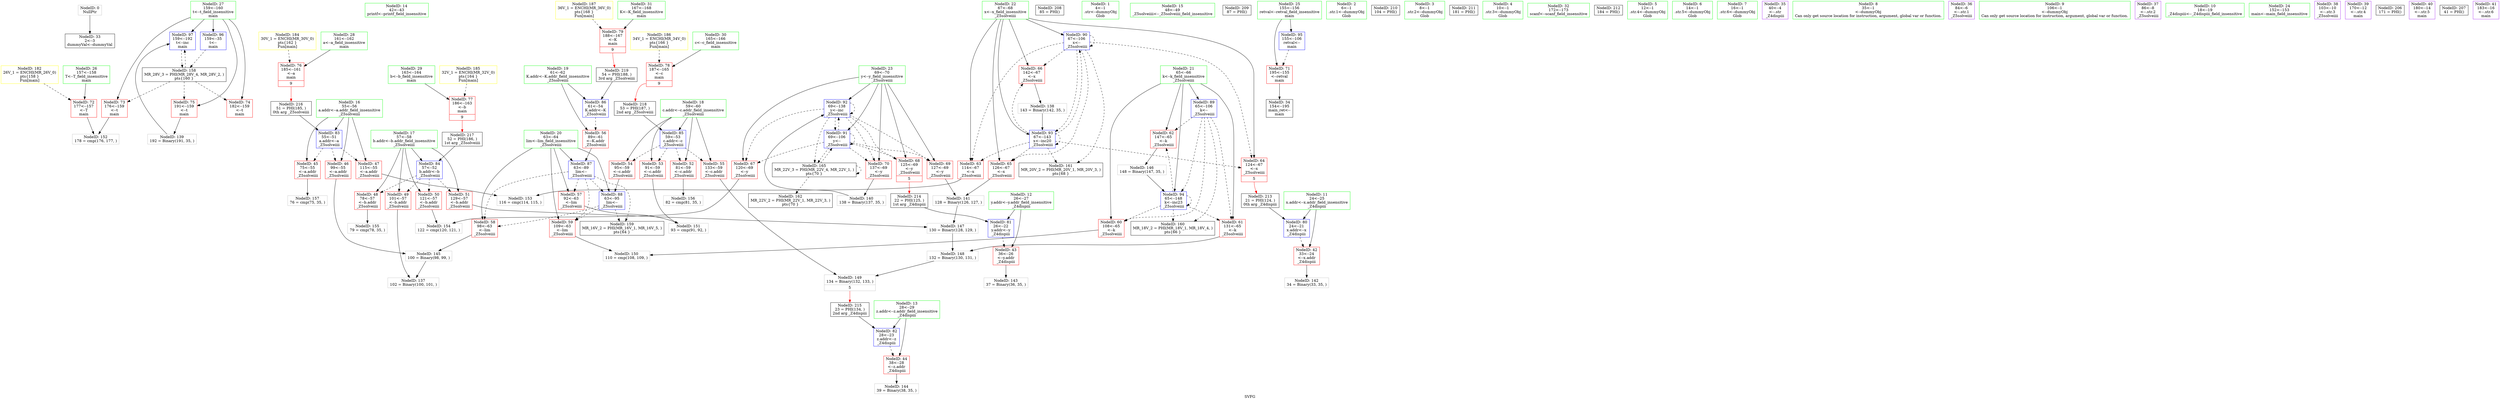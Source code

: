 digraph "SVFG" {
	label="SVFG";

	Node0x55b498145920 [shape=record,color=grey,label="{NodeID: 0\nNullPtr}"];
	Node0x55b498145920 -> Node0x55b49814e250[style=solid];
	Node0x55b49814ef80 [shape=record,color=blue,label="{NodeID: 97\n159\<--192\nt\<--inc\nmain\n}"];
	Node0x55b49814ef80 -> Node0x55b49815ccc0[style=dashed];
	Node0x55b49814d250 [shape=record,color=green,label="{NodeID: 14\n42\<--43\nprintf\<--printf_field_insensitive\n}"];
	Node0x55b49814de10 [shape=record,color=green,label="{NodeID: 28\n161\<--162\na\<--a_field_insensitive\nmain\n}"];
	Node0x55b49814de10 -> Node0x55b498151590[style=solid];
	Node0x55b49816d2b0 [shape=record,color=black,label="{NodeID: 208\n85 = PHI()\n}"];
	Node0x55b49814e9d0 [shape=record,color=red,label="{NodeID: 42\n33\<--24\n\<--x.addr\n_Z4dispiii\n}"];
	Node0x55b49814e9d0 -> Node0x55b49814fb80[style=solid];
	Node0x55b49814f700 [shape=record,color=grey,label="{NodeID: 139\n192 = Binary(191, 35, )\n}"];
	Node0x55b49814f700 -> Node0x55b49814ef80[style=solid];
	Node0x55b498150550 [shape=record,color=red,label="{NodeID: 56\n89\<--61\n\<--K.addr\n_Z5solveiiii\n}"];
	Node0x55b498150550 -> Node0x55b498151e80[style=solid];
	Node0x55b498157280 [shape=record,color=grey,label="{NodeID: 153\n116 = cmp(114, 115, )\n}"];
	Node0x55b4981510b0 [shape=record,color=red,label="{NodeID: 70\n137\<--69\n\<--y\n_Z5solveiiii\n}"];
	Node0x55b4981510b0 -> Node0x55b49814f880[style=solid];
	Node0x55b498151c10 [shape=record,color=blue,label="{NodeID: 84\n57\<--52\nb.addr\<--b\n_Z5solveiiii\n}"];
	Node0x55b498151c10 -> Node0x55b49814fed0[style=dashed];
	Node0x55b498151c10 -> Node0x55b49814ffa0[style=dashed];
	Node0x55b498151c10 -> Node0x55b498150070[style=dashed];
	Node0x55b498151c10 -> Node0x55b498150140[style=dashed];
	Node0x55b4981449c0 [shape=record,color=green,label="{NodeID: 1\n4\<--1\n.str\<--dummyObj\nGlob }"];
	Node0x55b49814d320 [shape=record,color=green,label="{NodeID: 15\n48\<--49\n_Z5solveiiii\<--_Z5solveiiii_field_insensitive\n}"];
	Node0x55b49814dee0 [shape=record,color=green,label="{NodeID: 29\n163\<--164\nb\<--b_field_insensitive\nmain\n}"];
	Node0x55b49814dee0 -> Node0x55b498151660[style=solid];
	Node0x55b49816d3b0 [shape=record,color=black,label="{NodeID: 209\n87 = PHI()\n}"];
	Node0x55b49814eaa0 [shape=record,color=red,label="{NodeID: 43\n36\<--26\n\<--y.addr\n_Z4dispiii\n}"];
	Node0x55b49814eaa0 -> Node0x55b49814fd00[style=solid];
	Node0x55b49814f880 [shape=record,color=grey,label="{NodeID: 140\n138 = Binary(137, 35, )\n}"];
	Node0x55b49814f880 -> Node0x55b498152290[style=solid];
	Node0x55b498150620 [shape=record,color=red,label="{NodeID: 57\n92\<--63\n\<--lim\n_Z5solveiiii\n}"];
	Node0x55b498150620 -> Node0x55b498156f80[style=solid];
	Node0x55b498157400 [shape=record,color=grey,label="{NodeID: 154\n122 = cmp(120, 121, )\n}"];
	Node0x55b498151180 [shape=record,color=red,label="{NodeID: 71\n195\<--155\n\<--retval\nmain\n}"];
	Node0x55b498151180 -> Node0x55b49814e350[style=solid];
	Node0x55b498151ce0 [shape=record,color=blue,label="{NodeID: 85\n59\<--53\nc.addr\<--c\n_Z5solveiiii\n}"];
	Node0x55b498151ce0 -> Node0x55b498150210[style=dashed];
	Node0x55b498151ce0 -> Node0x55b4981502e0[style=dashed];
	Node0x55b498151ce0 -> Node0x55b4981503b0[style=dashed];
	Node0x55b498151ce0 -> Node0x55b498150480[style=dashed];
	Node0x55b49814c3a0 [shape=record,color=green,label="{NodeID: 2\n6\<--1\n.str.1\<--dummyObj\nGlob }"];
	Node0x55b498161de0 [shape=record,color=yellow,style=double,label="{NodeID: 182\n26V_1 = ENCHI(MR_26V_0)\npts\{158 \}\nFun[main]}"];
	Node0x55b498161de0 -> Node0x55b498151250[style=dashed];
	Node0x55b49814d420 [shape=record,color=green,label="{NodeID: 16\n55\<--56\na.addr\<--a.addr_field_insensitive\n_Z5solveiiii\n}"];
	Node0x55b49814d420 -> Node0x55b49814ec40[style=solid];
	Node0x55b49814d420 -> Node0x55b49814ed10[style=solid];
	Node0x55b49814d420 -> Node0x55b49814ede0[style=solid];
	Node0x55b49814d420 -> Node0x55b498151b40[style=solid];
	Node0x55b49814dfb0 [shape=record,color=green,label="{NodeID: 30\n165\<--166\nc\<--c_field_insensitive\nmain\n}"];
	Node0x55b49814dfb0 -> Node0x55b498151730[style=solid];
	Node0x55b49816d4b0 [shape=record,color=black,label="{NodeID: 210\n104 = PHI()\n}"];
	Node0x55b49814eb70 [shape=record,color=red,label="{NodeID: 44\n38\<--28\n\<--z.addr\n_Z4dispiii\n}"];
	Node0x55b49814eb70 -> Node0x55b498156540[style=solid];
	Node0x55b49814fa00 [shape=record,color=grey,label="{NodeID: 141\n128 = Binary(126, 127, )\n}"];
	Node0x55b49814fa00 -> Node0x55b498156980[style=solid];
	Node0x55b4981506f0 [shape=record,color=red,label="{NodeID: 58\n98\<--63\n\<--lim\n_Z5solveiiii\n}"];
	Node0x55b4981506f0 -> Node0x55b498156680[style=solid];
	Node0x55b498157580 [shape=record,color=grey,label="{NodeID: 155\n79 = cmp(78, 35, )\n}"];
	Node0x55b498151250 [shape=record,color=red,label="{NodeID: 72\n177\<--157\n\<--T\nmain\n}"];
	Node0x55b498151250 -> Node0x55b498157100[style=solid];
	Node0x55b498151db0 [shape=record,color=blue,label="{NodeID: 86\n61\<--54\nK.addr\<--K\n_Z5solveiiii\n}"];
	Node0x55b498151db0 -> Node0x55b498150550[style=dashed];
	Node0x55b49814c430 [shape=record,color=green,label="{NodeID: 3\n8\<--1\n.str.2\<--dummyObj\nGlob }"];
	Node0x55b49814d4f0 [shape=record,color=green,label="{NodeID: 17\n57\<--58\nb.addr\<--b.addr_field_insensitive\n_Z5solveiiii\n}"];
	Node0x55b49814d4f0 -> Node0x55b49814fed0[style=solid];
	Node0x55b49814d4f0 -> Node0x55b49814ffa0[style=solid];
	Node0x55b49814d4f0 -> Node0x55b498150070[style=solid];
	Node0x55b49814d4f0 -> Node0x55b498150140[style=solid];
	Node0x55b49814d4f0 -> Node0x55b498151c10[style=solid];
	Node0x55b49814e080 [shape=record,color=green,label="{NodeID: 31\n167\<--168\nK\<--K_field_insensitive\nmain\n}"];
	Node0x55b49814e080 -> Node0x55b498151800[style=solid];
	Node0x55b49816d5b0 [shape=record,color=black,label="{NodeID: 211\n181 = PHI()\n}"];
	Node0x55b49814ec40 [shape=record,color=red,label="{NodeID: 45\n75\<--55\n\<--a.addr\n_Z5solveiiii\n}"];
	Node0x55b49814ec40 -> Node0x55b498157880[style=solid];
	Node0x55b49814fb80 [shape=record,color=grey,label="{NodeID: 142\n34 = Binary(33, 35, )\n}"];
	Node0x55b4981507c0 [shape=record,color=red,label="{NodeID: 59\n109\<--63\n\<--lim\n_Z5solveiiii\n}"];
	Node0x55b4981507c0 -> Node0x55b498156e00[style=solid];
	Node0x55b498157700 [shape=record,color=grey,label="{NodeID: 156\n82 = cmp(81, 35, )\n}"];
	Node0x55b498151320 [shape=record,color=red,label="{NodeID: 73\n176\<--159\n\<--t\nmain\n}"];
	Node0x55b498151320 -> Node0x55b498157100[style=solid];
	Node0x55b498151e80 [shape=record,color=blue,label="{NodeID: 87\n63\<--89\nlim\<--\n_Z5solveiiii\n}"];
	Node0x55b498151e80 -> Node0x55b498150620[style=dashed];
	Node0x55b498151e80 -> Node0x55b4981506f0[style=dashed];
	Node0x55b498151e80 -> Node0x55b4981507c0[style=dashed];
	Node0x55b498151e80 -> Node0x55b498151f50[style=dashed];
	Node0x55b498151e80 -> Node0x55b49815d1c0[style=dashed];
	Node0x55b49814c4c0 [shape=record,color=green,label="{NodeID: 4\n10\<--1\n.str.3\<--dummyObj\nGlob }"];
	Node0x55b498161fa0 [shape=record,color=yellow,style=double,label="{NodeID: 184\n30V_1 = ENCHI(MR_30V_0)\npts\{162 \}\nFun[main]}"];
	Node0x55b498161fa0 -> Node0x55b498151590[style=dashed];
	Node0x55b49814d5c0 [shape=record,color=green,label="{NodeID: 18\n59\<--60\nc.addr\<--c.addr_field_insensitive\n_Z5solveiiii\n}"];
	Node0x55b49814d5c0 -> Node0x55b498150210[style=solid];
	Node0x55b49814d5c0 -> Node0x55b4981502e0[style=solid];
	Node0x55b49814d5c0 -> Node0x55b4981503b0[style=solid];
	Node0x55b49814d5c0 -> Node0x55b498150480[style=solid];
	Node0x55b49814d5c0 -> Node0x55b498151ce0[style=solid];
	Node0x55b49814e150 [shape=record,color=green,label="{NodeID: 32\n172\<--173\nscanf\<--scanf_field_insensitive\n}"];
	Node0x55b49816d6b0 [shape=record,color=black,label="{NodeID: 212\n184 = PHI()\n}"];
	Node0x55b49814ed10 [shape=record,color=red,label="{NodeID: 46\n99\<--55\n\<--a.addr\n_Z5solveiiii\n}"];
	Node0x55b49814ed10 -> Node0x55b498156680[style=solid];
	Node0x55b49814fd00 [shape=record,color=grey,label="{NodeID: 143\n37 = Binary(36, 35, )\n}"];
	Node0x55b498150890 [shape=record,color=red,label="{NodeID: 60\n108\<--65\n\<--k\n_Z5solveiiii\n}"];
	Node0x55b498150890 -> Node0x55b498156e00[style=solid];
	Node0x55b498157880 [shape=record,color=grey,label="{NodeID: 157\n76 = cmp(75, 35, )\n}"];
	Node0x55b4981513f0 [shape=record,color=red,label="{NodeID: 74\n182\<--159\n\<--t\nmain\n}"];
	Node0x55b498151f50 [shape=record,color=blue,label="{NodeID: 88\n63\<--95\nlim\<--\n_Z5solveiiii\n}"];
	Node0x55b498151f50 -> Node0x55b4981506f0[style=dashed];
	Node0x55b498151f50 -> Node0x55b4981507c0[style=dashed];
	Node0x55b498151f50 -> Node0x55b49815d1c0[style=dashed];
	Node0x55b49814c550 [shape=record,color=green,label="{NodeID: 5\n12\<--1\n.str.4\<--dummyObj\nGlob }"];
	Node0x55b498162080 [shape=record,color=yellow,style=double,label="{NodeID: 185\n32V_1 = ENCHI(MR_32V_0)\npts\{164 \}\nFun[main]}"];
	Node0x55b498162080 -> Node0x55b498151660[style=dashed];
	Node0x55b49814d690 [shape=record,color=green,label="{NodeID: 19\n61\<--62\nK.addr\<--K.addr_field_insensitive\n_Z5solveiiii\n}"];
	Node0x55b49814d690 -> Node0x55b498150550[style=solid];
	Node0x55b49814d690 -> Node0x55b498151db0[style=solid];
	Node0x55b49814e250 [shape=record,color=black,label="{NodeID: 33\n2\<--3\ndummyVal\<--dummyVal\n}"];
	Node0x55b49816d7b0 [shape=record,color=black,label="{NodeID: 213\n21 = PHI(124, )\n0th arg _Z4dispiii }"];
	Node0x55b49816d7b0 -> Node0x55b4981518d0[style=solid];
	Node0x55b49814ede0 [shape=record,color=red,label="{NodeID: 47\n115\<--55\n\<--a.addr\n_Z5solveiiii\n}"];
	Node0x55b49814ede0 -> Node0x55b498157280[style=solid];
	Node0x55b498156540 [shape=record,color=grey,label="{NodeID: 144\n39 = Binary(38, 35, )\n}"];
	Node0x55b498150960 [shape=record,color=red,label="{NodeID: 61\n131\<--65\n\<--k\n_Z5solveiiii\n}"];
	Node0x55b498150960 -> Node0x55b498156b00[style=solid];
	Node0x55b49815ccc0 [shape=record,color=black,label="{NodeID: 158\nMR_28V_3 = PHI(MR_28V_4, MR_28V_2, )\npts\{160 \}\n}"];
	Node0x55b49815ccc0 -> Node0x55b498151320[style=dashed];
	Node0x55b49815ccc0 -> Node0x55b4981513f0[style=dashed];
	Node0x55b49815ccc0 -> Node0x55b4981514c0[style=dashed];
	Node0x55b49815ccc0 -> Node0x55b49814ef80[style=dashed];
	Node0x55b4981514c0 [shape=record,color=red,label="{NodeID: 75\n191\<--159\n\<--t\nmain\n}"];
	Node0x55b4981514c0 -> Node0x55b49814f700[style=solid];
	Node0x55b498152020 [shape=record,color=blue,label="{NodeID: 89\n65\<--106\nk\<--\n_Z5solveiiii\n}"];
	Node0x55b498152020 -> Node0x55b498150890[style=dashed];
	Node0x55b498152020 -> Node0x55b498150960[style=dashed];
	Node0x55b498152020 -> Node0x55b498150a30[style=dashed];
	Node0x55b498152020 -> Node0x55b498152430[style=dashed];
	Node0x55b498152020 -> Node0x55b49815d6c0[style=dashed];
	Node0x55b49814cd90 [shape=record,color=green,label="{NodeID: 6\n14\<--1\n.str.5\<--dummyObj\nGlob }"];
	Node0x55b498162160 [shape=record,color=yellow,style=double,label="{NodeID: 186\n34V_1 = ENCHI(MR_34V_0)\npts\{166 \}\nFun[main]}"];
	Node0x55b498162160 -> Node0x55b498151730[style=dashed];
	Node0x55b49814d760 [shape=record,color=green,label="{NodeID: 20\n63\<--64\nlim\<--lim_field_insensitive\n_Z5solveiiii\n}"];
	Node0x55b49814d760 -> Node0x55b498150620[style=solid];
	Node0x55b49814d760 -> Node0x55b4981506f0[style=solid];
	Node0x55b49814d760 -> Node0x55b4981507c0[style=solid];
	Node0x55b49814d760 -> Node0x55b498151e80[style=solid];
	Node0x55b49814d760 -> Node0x55b498151f50[style=solid];
	Node0x55b49814e350 [shape=record,color=black,label="{NodeID: 34\n154\<--195\nmain_ret\<--\nmain\n}"];
	Node0x55b49816d9a0 [shape=record,color=black,label="{NodeID: 214\n22 = PHI(125, )\n1st arg _Z4dispiii }"];
	Node0x55b49816d9a0 -> Node0x55b4981519a0[style=solid];
	Node0x55b49814fed0 [shape=record,color=red,label="{NodeID: 48\n78\<--57\n\<--b.addr\n_Z5solveiiii\n}"];
	Node0x55b49814fed0 -> Node0x55b498157580[style=solid];
	Node0x55b498156680 [shape=record,color=grey,label="{NodeID: 145\n100 = Binary(98, 99, )\n}"];
	Node0x55b498156680 -> Node0x55b498155270[style=solid];
	Node0x55b498150a30 [shape=record,color=red,label="{NodeID: 62\n147\<--65\n\<--k\n_Z5solveiiii\n}"];
	Node0x55b498150a30 -> Node0x55b498156800[style=solid];
	Node0x55b49815d1c0 [shape=record,color=black,label="{NodeID: 159\nMR_16V_2 = PHI(MR_16V_1, MR_16V_5, )\npts\{64 \}\n}"];
	Node0x55b498151590 [shape=record,color=red,label="{NodeID: 76\n185\<--161\n\<--a\nmain\n|{<s0>9}}"];
	Node0x55b498151590:s0 -> Node0x55b49816dbe0[style=solid,color=red];
	Node0x55b4981520f0 [shape=record,color=blue,label="{NodeID: 90\n67\<--106\nx\<--\n_Z5solveiiii\n}"];
	Node0x55b4981520f0 -> Node0x55b498150b00[style=dashed];
	Node0x55b4981520f0 -> Node0x55b498150bd0[style=dashed];
	Node0x55b4981520f0 -> Node0x55b498150ca0[style=dashed];
	Node0x55b4981520f0 -> Node0x55b498150d70[style=dashed];
	Node0x55b4981520f0 -> Node0x55b4981520f0[style=dashed];
	Node0x55b4981520f0 -> Node0x55b498152360[style=dashed];
	Node0x55b4981520f0 -> Node0x55b49815dbc0[style=dashed];
	Node0x55b49814ce20 [shape=record,color=green,label="{NodeID: 7\n16\<--1\n.str.6\<--dummyObj\nGlob }"];
	Node0x55b498162240 [shape=record,color=yellow,style=double,label="{NodeID: 187\n36V_1 = ENCHI(MR_36V_0)\npts\{168 \}\nFun[main]}"];
	Node0x55b498162240 -> Node0x55b498151800[style=dashed];
	Node0x55b49814d830 [shape=record,color=green,label="{NodeID: 21\n65\<--66\nk\<--k_field_insensitive\n_Z5solveiiii\n}"];
	Node0x55b49814d830 -> Node0x55b498150890[style=solid];
	Node0x55b49814d830 -> Node0x55b498150960[style=solid];
	Node0x55b49814d830 -> Node0x55b498150a30[style=solid];
	Node0x55b49814d830 -> Node0x55b498152020[style=solid];
	Node0x55b49814d830 -> Node0x55b498152430[style=solid];
	Node0x55b49814e420 [shape=record,color=purple,label="{NodeID: 35\n40\<--4\n\<--.str\n_Z4dispiii\n}"];
	Node0x55b49816daa0 [shape=record,color=black,label="{NodeID: 215\n23 = PHI(134, )\n2nd arg _Z4dispiii }"];
	Node0x55b49816daa0 -> Node0x55b498151a70[style=solid];
	Node0x55b49814ffa0 [shape=record,color=red,label="{NodeID: 49\n101\<--57\n\<--b.addr\n_Z5solveiiii\n}"];
	Node0x55b49814ffa0 -> Node0x55b498155270[style=solid];
	Node0x55b498156800 [shape=record,color=grey,label="{NodeID: 146\n148 = Binary(147, 35, )\n}"];
	Node0x55b498156800 -> Node0x55b498152430[style=solid];
	Node0x55b498150b00 [shape=record,color=red,label="{NodeID: 63\n114\<--67\n\<--x\n_Z5solveiiii\n}"];
	Node0x55b498150b00 -> Node0x55b498157280[style=solid];
	Node0x55b49815d6c0 [shape=record,color=black,label="{NodeID: 160\nMR_18V_2 = PHI(MR_18V_1, MR_18V_4, )\npts\{66 \}\n}"];
	Node0x55b498151660 [shape=record,color=red,label="{NodeID: 77\n186\<--163\n\<--b\nmain\n|{<s0>9}}"];
	Node0x55b498151660:s0 -> Node0x55b49816dd20[style=solid,color=red];
	Node0x55b4981521c0 [shape=record,color=blue,label="{NodeID: 91\n69\<--106\ny\<--\n_Z5solveiiii\n}"];
	Node0x55b4981521c0 -> Node0x55b498150e40[style=dashed];
	Node0x55b4981521c0 -> Node0x55b498150f10[style=dashed];
	Node0x55b4981521c0 -> Node0x55b498150fe0[style=dashed];
	Node0x55b4981521c0 -> Node0x55b4981510b0[style=dashed];
	Node0x55b4981521c0 -> Node0x55b4981521c0[style=dashed];
	Node0x55b4981521c0 -> Node0x55b498152290[style=dashed];
	Node0x55b4981521c0 -> Node0x55b49815efc0[style=dashed];
	Node0x55b49814ceb0 [shape=record,color=green,label="{NodeID: 8\n35\<--1\n\<--dummyObj\nCan only get source location for instruction, argument, global var or function.}"];
	Node0x55b49814d900 [shape=record,color=green,label="{NodeID: 22\n67\<--68\nx\<--x_field_insensitive\n_Z5solveiiii\n}"];
	Node0x55b49814d900 -> Node0x55b498150b00[style=solid];
	Node0x55b49814d900 -> Node0x55b498150bd0[style=solid];
	Node0x55b49814d900 -> Node0x55b498150ca0[style=solid];
	Node0x55b49814d900 -> Node0x55b498150d70[style=solid];
	Node0x55b49814d900 -> Node0x55b4981520f0[style=solid];
	Node0x55b49814d900 -> Node0x55b498152360[style=solid];
	Node0x55b49814e4f0 [shape=record,color=purple,label="{NodeID: 36\n84\<--6\n\<--.str.1\n_Z5solveiiii\n}"];
	Node0x55b49816dbe0 [shape=record,color=black,label="{NodeID: 216\n51 = PHI(185, )\n0th arg _Z5solveiiii }"];
	Node0x55b49816dbe0 -> Node0x55b498151b40[style=solid];
	Node0x55b498150070 [shape=record,color=red,label="{NodeID: 50\n121\<--57\n\<--b.addr\n_Z5solveiiii\n}"];
	Node0x55b498150070 -> Node0x55b498157400[style=solid];
	Node0x55b498156980 [shape=record,color=grey,label="{NodeID: 147\n130 = Binary(128, 129, )\n}"];
	Node0x55b498156980 -> Node0x55b498156b00[style=solid];
	Node0x55b498150bd0 [shape=record,color=red,label="{NodeID: 64\n124\<--67\n\<--x\n_Z5solveiiii\n|{<s0>5}}"];
	Node0x55b498150bd0:s0 -> Node0x55b49816d7b0[style=solid,color=red];
	Node0x55b49815dbc0 [shape=record,color=black,label="{NodeID: 161\nMR_20V_2 = PHI(MR_20V_1, MR_20V_3, )\npts\{68 \}\n}"];
	Node0x55b498151730 [shape=record,color=red,label="{NodeID: 78\n187\<--165\n\<--c\nmain\n|{<s0>9}}"];
	Node0x55b498151730:s0 -> Node0x55b49816de60[style=solid,color=red];
	Node0x55b498152290 [shape=record,color=blue,label="{NodeID: 92\n69\<--138\ny\<--inc\n_Z5solveiiii\n}"];
	Node0x55b498152290 -> Node0x55b498150e40[style=dashed];
	Node0x55b498152290 -> Node0x55b498150f10[style=dashed];
	Node0x55b498152290 -> Node0x55b498150fe0[style=dashed];
	Node0x55b498152290 -> Node0x55b4981510b0[style=dashed];
	Node0x55b498152290 -> Node0x55b4981521c0[style=dashed];
	Node0x55b498152290 -> Node0x55b498152290[style=dashed];
	Node0x55b498152290 -> Node0x55b49815efc0[style=dashed];
	Node0x55b49814cf40 [shape=record,color=green,label="{NodeID: 9\n106\<--1\n\<--dummyObj\nCan only get source location for instruction, argument, global var or function.}"];
	Node0x55b49814d9d0 [shape=record,color=green,label="{NodeID: 23\n69\<--70\ny\<--y_field_insensitive\n_Z5solveiiii\n}"];
	Node0x55b49814d9d0 -> Node0x55b498150e40[style=solid];
	Node0x55b49814d9d0 -> Node0x55b498150f10[style=solid];
	Node0x55b49814d9d0 -> Node0x55b498150fe0[style=solid];
	Node0x55b49814d9d0 -> Node0x55b4981510b0[style=solid];
	Node0x55b49814d9d0 -> Node0x55b4981521c0[style=solid];
	Node0x55b49814d9d0 -> Node0x55b498152290[style=solid];
	Node0x55b49814e5c0 [shape=record,color=purple,label="{NodeID: 37\n86\<--8\n\<--.str.2\n_Z5solveiiii\n}"];
	Node0x55b49816dd20 [shape=record,color=black,label="{NodeID: 217\n52 = PHI(186, )\n1st arg _Z5solveiiii }"];
	Node0x55b49816dd20 -> Node0x55b498151c10[style=solid];
	Node0x55b498150140 [shape=record,color=red,label="{NodeID: 51\n129\<--57\n\<--b.addr\n_Z5solveiiii\n}"];
	Node0x55b498150140 -> Node0x55b498156980[style=solid];
	Node0x55b498156b00 [shape=record,color=grey,label="{NodeID: 148\n132 = Binary(130, 131, )\n}"];
	Node0x55b498156b00 -> Node0x55b498156c80[style=solid];
	Node0x55b498150ca0 [shape=record,color=red,label="{NodeID: 65\n126\<--67\n\<--x\n_Z5solveiiii\n}"];
	Node0x55b498150ca0 -> Node0x55b49814fa00[style=solid];
	Node0x55b49815e0c0 [shape=record,color=black,label="{NodeID: 162\nMR_22V_2 = PHI(MR_22V_1, MR_22V_3, )\npts\{70 \}\n}"];
	Node0x55b498151800 [shape=record,color=red,label="{NodeID: 79\n188\<--167\n\<--K\nmain\n|{<s0>9}}"];
	Node0x55b498151800:s0 -> Node0x55b49816dfa0[style=solid,color=red];
	Node0x55b498152360 [shape=record,color=blue,label="{NodeID: 93\n67\<--143\nx\<--inc20\n_Z5solveiiii\n}"];
	Node0x55b498152360 -> Node0x55b498150b00[style=dashed];
	Node0x55b498152360 -> Node0x55b498150bd0[style=dashed];
	Node0x55b498152360 -> Node0x55b498150ca0[style=dashed];
	Node0x55b498152360 -> Node0x55b498150d70[style=dashed];
	Node0x55b498152360 -> Node0x55b4981520f0[style=dashed];
	Node0x55b498152360 -> Node0x55b498152360[style=dashed];
	Node0x55b498152360 -> Node0x55b49815dbc0[style=dashed];
	Node0x55b49814cfd0 [shape=record,color=green,label="{NodeID: 10\n18\<--19\n_Z4dispiii\<--_Z4dispiii_field_insensitive\n}"];
	Node0x55b49814daa0 [shape=record,color=green,label="{NodeID: 24\n152\<--153\nmain\<--main_field_insensitive\n}"];
	Node0x55b49814e690 [shape=record,color=purple,label="{NodeID: 38\n103\<--10\n\<--.str.3\n_Z5solveiiii\n}"];
	Node0x55b49816de60 [shape=record,color=black,label="{NodeID: 218\n53 = PHI(187, )\n2nd arg _Z5solveiiii }"];
	Node0x55b49816de60 -> Node0x55b498151ce0[style=solid];
	Node0x55b498150210 [shape=record,color=red,label="{NodeID: 52\n81\<--59\n\<--c.addr\n_Z5solveiiii\n}"];
	Node0x55b498150210 -> Node0x55b498157700[style=solid];
	Node0x55b498156c80 [shape=record,color=grey,label="{NodeID: 149\n134 = Binary(132, 133, )\n|{<s0>5}}"];
	Node0x55b498156c80:s0 -> Node0x55b49816daa0[style=solid,color=red];
	Node0x55b498150d70 [shape=record,color=red,label="{NodeID: 66\n142\<--67\n\<--x\n_Z5solveiiii\n}"];
	Node0x55b498150d70 -> Node0x55b4981553f0[style=solid];
	Node0x55b4981518d0 [shape=record,color=blue,label="{NodeID: 80\n24\<--21\nx.addr\<--x\n_Z4dispiii\n}"];
	Node0x55b4981518d0 -> Node0x55b49814e9d0[style=dashed];
	Node0x55b498152430 [shape=record,color=blue,label="{NodeID: 94\n65\<--148\nk\<--inc23\n_Z5solveiiii\n}"];
	Node0x55b498152430 -> Node0x55b498150890[style=dashed];
	Node0x55b498152430 -> Node0x55b498150960[style=dashed];
	Node0x55b498152430 -> Node0x55b498150a30[style=dashed];
	Node0x55b498152430 -> Node0x55b498152430[style=dashed];
	Node0x55b498152430 -> Node0x55b49815d6c0[style=dashed];
	Node0x55b49814d060 [shape=record,color=green,label="{NodeID: 11\n24\<--25\nx.addr\<--x.addr_field_insensitive\n_Z4dispiii\n}"];
	Node0x55b49814d060 -> Node0x55b49814e9d0[style=solid];
	Node0x55b49814d060 -> Node0x55b4981518d0[style=solid];
	Node0x55b49814dba0 [shape=record,color=green,label="{NodeID: 25\n155\<--156\nretval\<--retval_field_insensitive\nmain\n}"];
	Node0x55b49814dba0 -> Node0x55b498151180[style=solid];
	Node0x55b49814dba0 -> Node0x55b498152500[style=solid];
	Node0x55b49814e760 [shape=record,color=purple,label="{NodeID: 39\n170\<--12\n\<--.str.4\nmain\n}"];
	Node0x55b49816dfa0 [shape=record,color=black,label="{NodeID: 219\n54 = PHI(188, )\n3rd arg _Z5solveiiii }"];
	Node0x55b49816dfa0 -> Node0x55b498151db0[style=solid];
	Node0x55b4981502e0 [shape=record,color=red,label="{NodeID: 53\n91\<--59\n\<--c.addr\n_Z5solveiiii\n}"];
	Node0x55b4981502e0 -> Node0x55b498156f80[style=solid];
	Node0x55b498156e00 [shape=record,color=grey,label="{NodeID: 150\n110 = cmp(108, 109, )\n}"];
	Node0x55b498150e40 [shape=record,color=red,label="{NodeID: 67\n120\<--69\n\<--y\n_Z5solveiiii\n}"];
	Node0x55b498150e40 -> Node0x55b498157400[style=solid];
	Node0x55b4981519a0 [shape=record,color=blue,label="{NodeID: 81\n26\<--22\ny.addr\<--y\n_Z4dispiii\n}"];
	Node0x55b4981519a0 -> Node0x55b49814eaa0[style=dashed];
	Node0x55b498152500 [shape=record,color=blue,label="{NodeID: 95\n155\<--106\nretval\<--\nmain\n}"];
	Node0x55b498152500 -> Node0x55b498151180[style=dashed];
	Node0x55b49814d0f0 [shape=record,color=green,label="{NodeID: 12\n26\<--27\ny.addr\<--y.addr_field_insensitive\n_Z4dispiii\n}"];
	Node0x55b49814d0f0 -> Node0x55b49814eaa0[style=solid];
	Node0x55b49814d0f0 -> Node0x55b4981519a0[style=solid];
	Node0x55b49814dc70 [shape=record,color=green,label="{NodeID: 26\n157\<--158\nT\<--T_field_insensitive\nmain\n}"];
	Node0x55b49814dc70 -> Node0x55b498151250[style=solid];
	Node0x55b49816d0b0 [shape=record,color=black,label="{NodeID: 206\n171 = PHI()\n}"];
	Node0x55b49814e830 [shape=record,color=purple,label="{NodeID: 40\n180\<--14\n\<--.str.5\nmain\n}"];
	Node0x55b498155270 [shape=record,color=grey,label="{NodeID: 137\n102 = Binary(100, 101, )\n}"];
	Node0x55b4981503b0 [shape=record,color=red,label="{NodeID: 54\n95\<--59\n\<--c.addr\n_Z5solveiiii\n}"];
	Node0x55b4981503b0 -> Node0x55b498151f50[style=solid];
	Node0x55b498156f80 [shape=record,color=grey,label="{NodeID: 151\n93 = cmp(91, 92, )\n}"];
	Node0x55b498150f10 [shape=record,color=red,label="{NodeID: 68\n125\<--69\n\<--y\n_Z5solveiiii\n|{<s0>5}}"];
	Node0x55b498150f10:s0 -> Node0x55b49816d9a0[style=solid,color=red];
	Node0x55b49815efc0 [shape=record,color=black,label="{NodeID: 165\nMR_22V_3 = PHI(MR_22V_4, MR_22V_1, )\npts\{70 \}\n}"];
	Node0x55b49815efc0 -> Node0x55b4981521c0[style=dashed];
	Node0x55b49815efc0 -> Node0x55b49815e0c0[style=dashed];
	Node0x55b49815efc0 -> Node0x55b49815efc0[style=dashed];
	Node0x55b498151a70 [shape=record,color=blue,label="{NodeID: 82\n28\<--23\nz.addr\<--z\n_Z4dispiii\n}"];
	Node0x55b498151a70 -> Node0x55b49814eb70[style=dashed];
	Node0x55b49814eeb0 [shape=record,color=blue,label="{NodeID: 96\n159\<--35\nt\<--\nmain\n}"];
	Node0x55b49814eeb0 -> Node0x55b49815ccc0[style=dashed];
	Node0x55b49814d180 [shape=record,color=green,label="{NodeID: 13\n28\<--29\nz.addr\<--z.addr_field_insensitive\n_Z4dispiii\n}"];
	Node0x55b49814d180 -> Node0x55b49814eb70[style=solid];
	Node0x55b49814d180 -> Node0x55b498151a70[style=solid];
	Node0x55b49814dd40 [shape=record,color=green,label="{NodeID: 27\n159\<--160\nt\<--t_field_insensitive\nmain\n}"];
	Node0x55b49814dd40 -> Node0x55b498151320[style=solid];
	Node0x55b49814dd40 -> Node0x55b4981513f0[style=solid];
	Node0x55b49814dd40 -> Node0x55b4981514c0[style=solid];
	Node0x55b49814dd40 -> Node0x55b49814eeb0[style=solid];
	Node0x55b49814dd40 -> Node0x55b49814ef80[style=solid];
	Node0x55b49816d1b0 [shape=record,color=black,label="{NodeID: 207\n41 = PHI()\n}"];
	Node0x55b49814e900 [shape=record,color=purple,label="{NodeID: 41\n183\<--16\n\<--.str.6\nmain\n}"];
	Node0x55b4981553f0 [shape=record,color=grey,label="{NodeID: 138\n143 = Binary(142, 35, )\n}"];
	Node0x55b4981553f0 -> Node0x55b498152360[style=solid];
	Node0x55b498150480 [shape=record,color=red,label="{NodeID: 55\n133\<--59\n\<--c.addr\n_Z5solveiiii\n}"];
	Node0x55b498150480 -> Node0x55b498156c80[style=solid];
	Node0x55b498157100 [shape=record,color=grey,label="{NodeID: 152\n178 = cmp(176, 177, )\n}"];
	Node0x55b498150fe0 [shape=record,color=red,label="{NodeID: 69\n127\<--69\n\<--y\n_Z5solveiiii\n}"];
	Node0x55b498150fe0 -> Node0x55b49814fa00[style=solid];
	Node0x55b498151b40 [shape=record,color=blue,label="{NodeID: 83\n55\<--51\na.addr\<--a\n_Z5solveiiii\n}"];
	Node0x55b498151b40 -> Node0x55b49814ec40[style=dashed];
	Node0x55b498151b40 -> Node0x55b49814ed10[style=dashed];
	Node0x55b498151b40 -> Node0x55b49814ede0[style=dashed];
}

